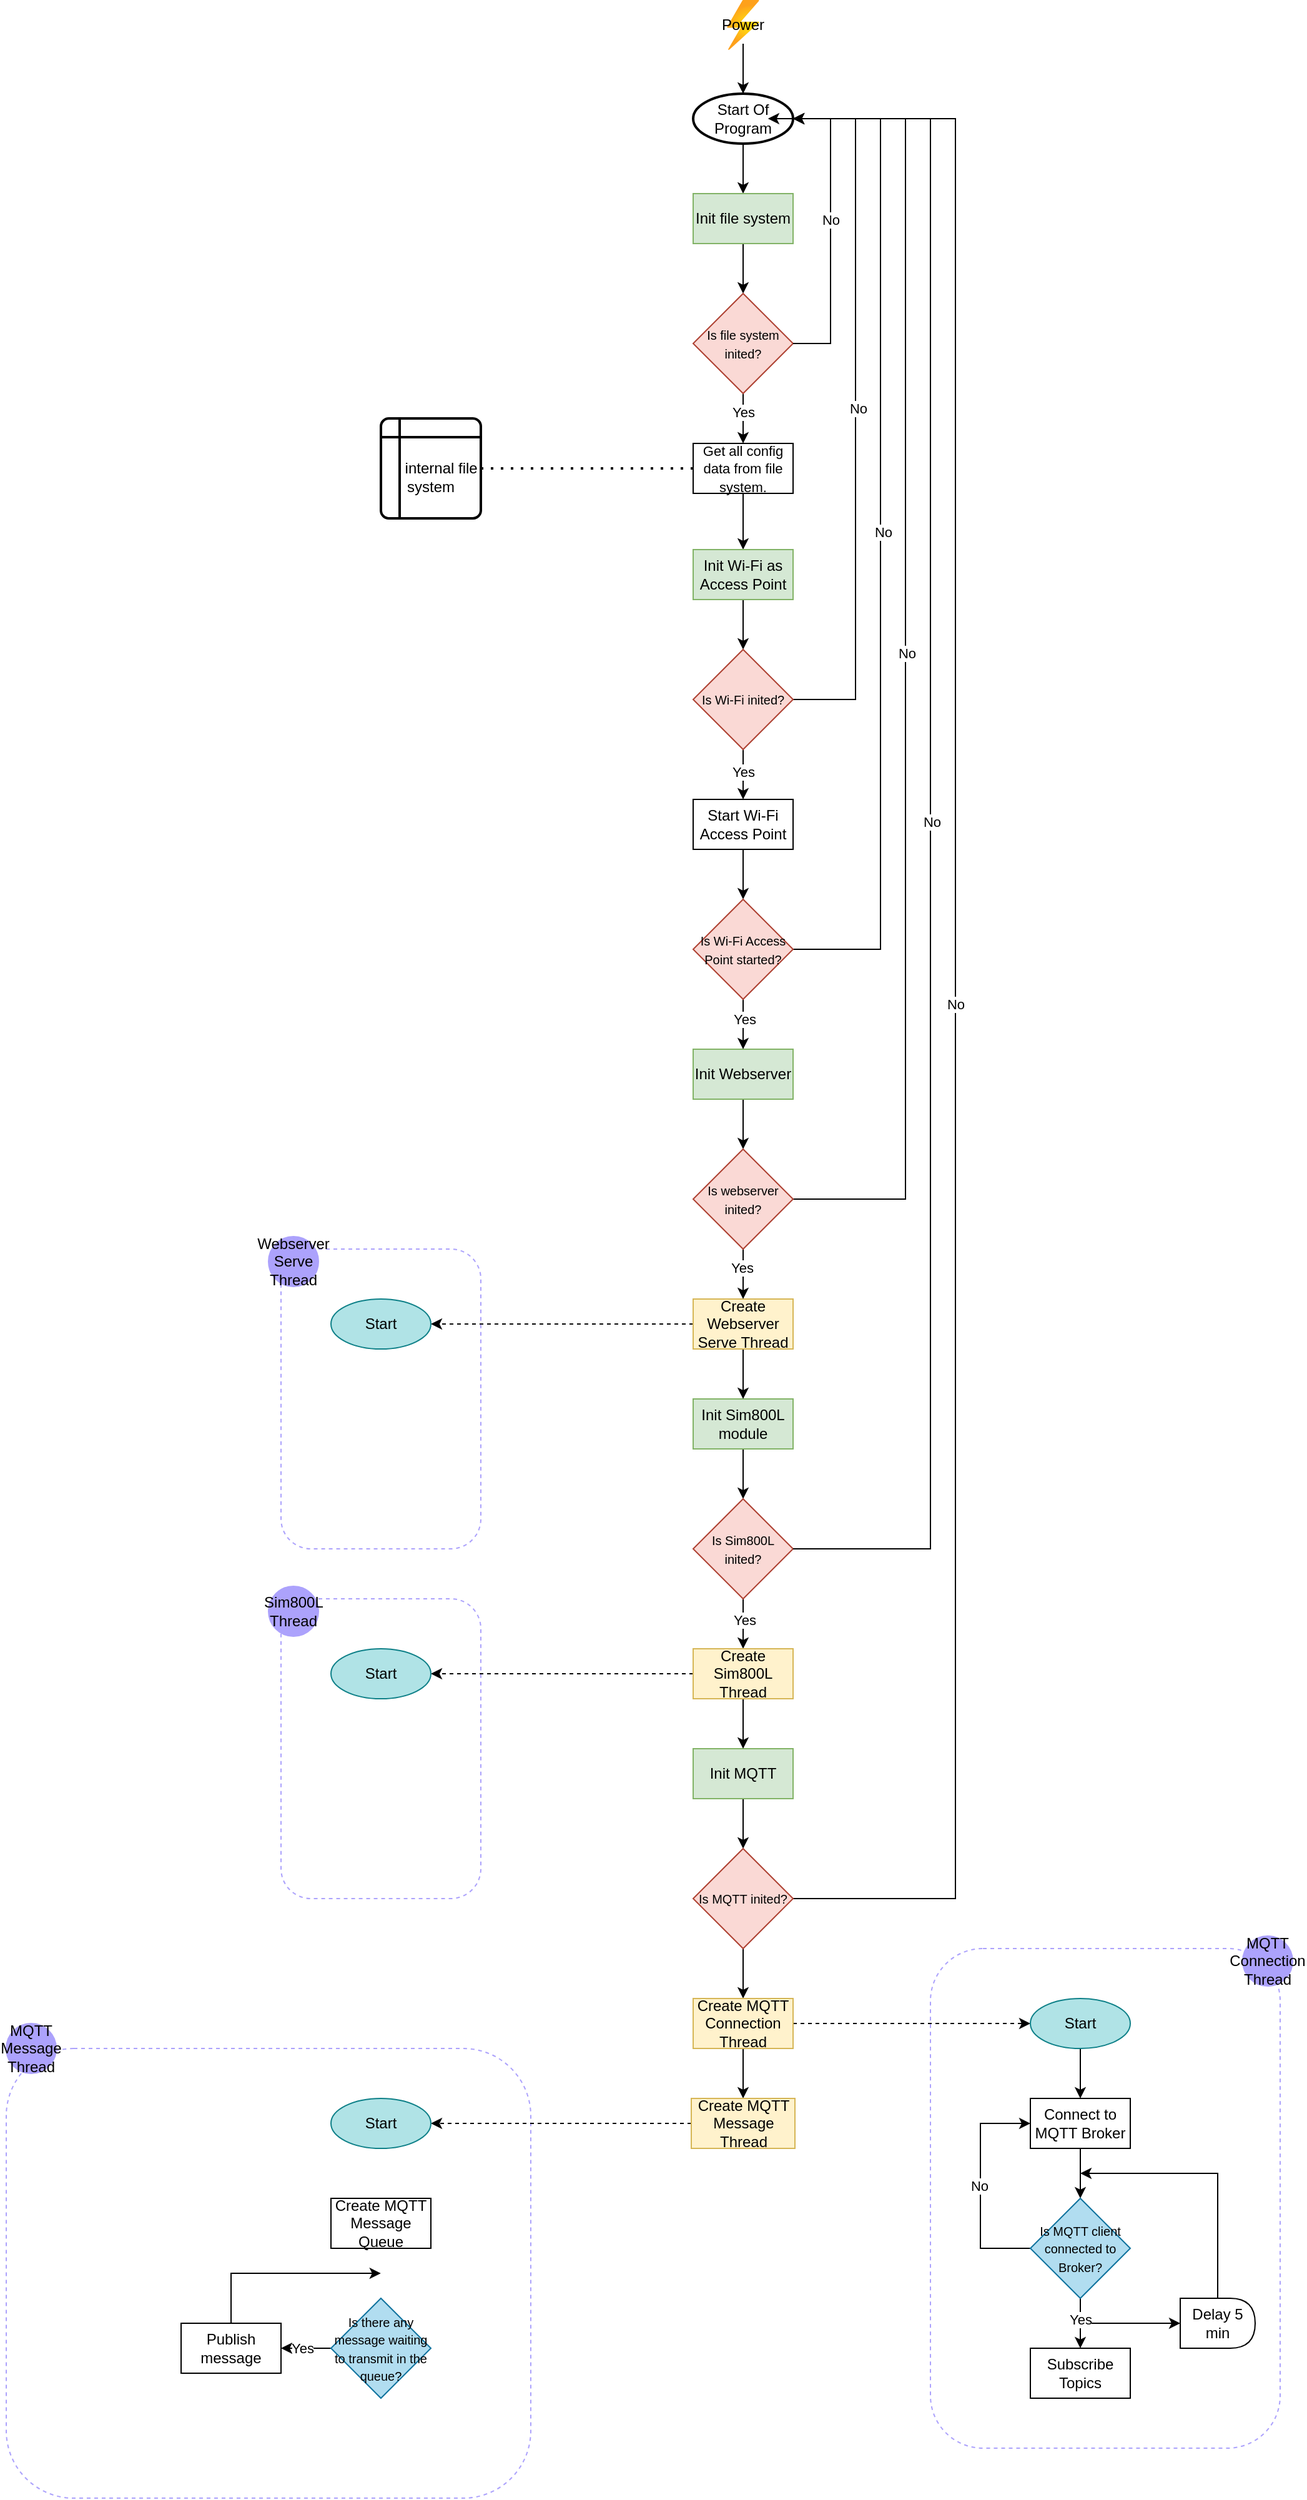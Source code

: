 <mxfile version="22.1.16" type="github">
  <diagram name="Page-1" id="i7anXDzvivj3QK4yiTyE">
    <mxGraphModel dx="703" dy="447" grid="1" gridSize="10" guides="1" tooltips="1" connect="1" arrows="1" fold="1" page="1" pageScale="1" pageWidth="850" pageHeight="1100" math="0" shadow="0">
      <root>
        <mxCell id="0" />
        <mxCell id="1" parent="0" />
        <mxCell id="xi-QjfqhYSJSX6jupqze-135" value="" style="rounded=1;whiteSpace=wrap;html=1;fillColor=none;dashed=1;strokeColor=#ACA2FC;" vertex="1" parent="1">
          <mxGeometry x="1000" y="1600" width="280" height="400" as="geometry" />
        </mxCell>
        <mxCell id="xi-QjfqhYSJSX6jupqze-132" value="" style="edgeStyle=orthogonalEdgeStyle;rounded=0;orthogonalLoop=1;jettySize=auto;html=1;" edge="1" parent="1" target="xi-QjfqhYSJSX6jupqze-131">
          <mxGeometry relative="1" as="geometry">
            <mxPoint x="1120" y="1900" as="sourcePoint" />
            <Array as="points">
              <mxPoint x="1160" y="1900" />
              <mxPoint x="1160" y="1900" />
            </Array>
          </mxGeometry>
        </mxCell>
        <mxCell id="xi-QjfqhYSJSX6jupqze-130" value="" style="rounded=1;whiteSpace=wrap;html=1;fillColor=none;dashed=1;strokeColor=#ACA2FC;" vertex="1" parent="1">
          <mxGeometry x="260" y="1680" width="420" height="360" as="geometry" />
        </mxCell>
        <mxCell id="xi-QjfqhYSJSX6jupqze-16" value="" style="image;aspect=fixed;html=1;points=[];align=center;fontSize=12;image=img/lib/azure2/general/Power.svg;" vertex="1" parent="1">
          <mxGeometry x="837.06" y="40" width="25.88" height="40" as="geometry" />
        </mxCell>
        <mxCell id="xi-QjfqhYSJSX6jupqze-15" value="" style="edgeStyle=orthogonalEdgeStyle;rounded=0;orthogonalLoop=1;jettySize=auto;html=1;" edge="1" parent="1" source="xi-QjfqhYSJSX6jupqze-1" target="xi-QjfqhYSJSX6jupqze-11">
          <mxGeometry relative="1" as="geometry" />
        </mxCell>
        <mxCell id="xi-QjfqhYSJSX6jupqze-1" value="Start Of Program" style="strokeWidth=2;html=1;shape=mxgraph.flowchart.start_1;whiteSpace=wrap;" vertex="1" parent="1">
          <mxGeometry x="810" y="115" width="80" height="40" as="geometry" />
        </mxCell>
        <mxCell id="xi-QjfqhYSJSX6jupqze-9" value="&amp;nbsp; &amp;nbsp; &lt;br&gt;&amp;nbsp; &amp;nbsp; &amp;nbsp;internal file system" style="shape=internalStorage;whiteSpace=wrap;html=1;dx=15;dy=15;rounded=1;arcSize=8;strokeWidth=2;" vertex="1" parent="1">
          <mxGeometry x="560" y="375" width="80" height="80" as="geometry" />
        </mxCell>
        <mxCell id="xi-QjfqhYSJSX6jupqze-18" value="" style="edgeStyle=orthogonalEdgeStyle;rounded=0;orthogonalLoop=1;jettySize=auto;html=1;" edge="1" parent="1" source="xi-QjfqhYSJSX6jupqze-11" target="xi-QjfqhYSJSX6jupqze-17">
          <mxGeometry relative="1" as="geometry" />
        </mxCell>
        <mxCell id="xi-QjfqhYSJSX6jupqze-11" value="Init file system" style="rounded=0;whiteSpace=wrap;html=1;fillColor=#d5e8d4;strokeColor=#82b366;" vertex="1" parent="1">
          <mxGeometry x="810" y="195" width="80" height="40" as="geometry" />
        </mxCell>
        <mxCell id="xi-QjfqhYSJSX6jupqze-14" value="" style="edgeStyle=orthogonalEdgeStyle;rounded=0;orthogonalLoop=1;jettySize=auto;html=1;" edge="1" parent="1" source="xi-QjfqhYSJSX6jupqze-13" target="xi-QjfqhYSJSX6jupqze-1">
          <mxGeometry relative="1" as="geometry" />
        </mxCell>
        <mxCell id="xi-QjfqhYSJSX6jupqze-13" value="Power" style="text;html=1;strokeColor=none;fillColor=none;align=center;verticalAlign=middle;whiteSpace=wrap;rounded=0;" vertex="1" parent="1">
          <mxGeometry x="820" y="45" width="60" height="30" as="geometry" />
        </mxCell>
        <mxCell id="xi-QjfqhYSJSX6jupqze-22" value="" style="edgeStyle=orthogonalEdgeStyle;rounded=0;orthogonalLoop=1;jettySize=auto;html=1;" edge="1" parent="1" source="xi-QjfqhYSJSX6jupqze-17" target="xi-QjfqhYSJSX6jupqze-21">
          <mxGeometry relative="1" as="geometry" />
        </mxCell>
        <mxCell id="xi-QjfqhYSJSX6jupqze-23" value="Yes" style="edgeLabel;html=1;align=center;verticalAlign=middle;resizable=0;points=[];" vertex="1" connectable="0" parent="xi-QjfqhYSJSX6jupqze-22">
          <mxGeometry x="-0.256" relative="1" as="geometry">
            <mxPoint as="offset" />
          </mxGeometry>
        </mxCell>
        <mxCell id="xi-QjfqhYSJSX6jupqze-17" value="&lt;font style=&quot;font-size: 10px;&quot;&gt;Is file system inited?&lt;/font&gt;" style="rhombus;whiteSpace=wrap;html=1;fillColor=#fad9d5;strokeColor=#ae4132;" vertex="1" parent="1">
          <mxGeometry x="810" y="275" width="80" height="80" as="geometry" />
        </mxCell>
        <mxCell id="xi-QjfqhYSJSX6jupqze-19" style="edgeStyle=orthogonalEdgeStyle;rounded=0;orthogonalLoop=1;jettySize=auto;html=1;" edge="1" parent="1">
          <mxGeometry relative="1" as="geometry">
            <mxPoint x="890" y="315" as="sourcePoint" />
            <mxPoint x="890" y="135" as="targetPoint" />
            <Array as="points">
              <mxPoint x="920" y="315" />
              <mxPoint x="920" y="135" />
            </Array>
          </mxGeometry>
        </mxCell>
        <mxCell id="xi-QjfqhYSJSX6jupqze-20" value="No" style="edgeLabel;html=1;align=center;verticalAlign=middle;resizable=0;points=[];" vertex="1" connectable="0" parent="xi-QjfqhYSJSX6jupqze-19">
          <mxGeometry x="0.003" y="-4" relative="1" as="geometry">
            <mxPoint x="-4" y="-9" as="offset" />
          </mxGeometry>
        </mxCell>
        <mxCell id="xi-QjfqhYSJSX6jupqze-27" value="" style="edgeStyle=orthogonalEdgeStyle;rounded=0;orthogonalLoop=1;jettySize=auto;html=1;" edge="1" parent="1" source="xi-QjfqhYSJSX6jupqze-21" target="xi-QjfqhYSJSX6jupqze-26">
          <mxGeometry relative="1" as="geometry" />
        </mxCell>
        <mxCell id="xi-QjfqhYSJSX6jupqze-21" value="&lt;font style=&quot;font-size: 11px;&quot;&gt;Get all config data from file system.&lt;/font&gt;" style="rounded=0;whiteSpace=wrap;html=1;" vertex="1" parent="1">
          <mxGeometry x="810" y="395" width="80" height="40" as="geometry" />
        </mxCell>
        <mxCell id="xi-QjfqhYSJSX6jupqze-55" value="" style="edgeStyle=orthogonalEdgeStyle;rounded=0;orthogonalLoop=1;jettySize=auto;html=1;" edge="1" parent="1" source="xi-QjfqhYSJSX6jupqze-26" target="xi-QjfqhYSJSX6jupqze-53">
          <mxGeometry relative="1" as="geometry" />
        </mxCell>
        <mxCell id="xi-QjfqhYSJSX6jupqze-26" value="Init Wi-Fi as Access Point" style="rounded=0;whiteSpace=wrap;html=1;fillColor=#d5e8d4;strokeColor=#82b366;" vertex="1" parent="1">
          <mxGeometry x="810" y="480" width="80" height="40" as="geometry" />
        </mxCell>
        <mxCell id="xi-QjfqhYSJSX6jupqze-85" value="" style="edgeStyle=orthogonalEdgeStyle;rounded=0;orthogonalLoop=1;jettySize=auto;html=1;" edge="1" parent="1" source="xi-QjfqhYSJSX6jupqze-28" target="xi-QjfqhYSJSX6jupqze-84">
          <mxGeometry relative="1" as="geometry" />
        </mxCell>
        <mxCell id="xi-QjfqhYSJSX6jupqze-28" value="Init Sim800L module" style="rounded=0;whiteSpace=wrap;html=1;fillColor=#d5e8d4;strokeColor=#82b366;" vertex="1" parent="1">
          <mxGeometry x="810" y="1160" width="80" height="40" as="geometry" />
        </mxCell>
        <mxCell id="xi-QjfqhYSJSX6jupqze-95" value="" style="edgeStyle=orthogonalEdgeStyle;rounded=0;orthogonalLoop=1;jettySize=auto;html=1;" edge="1" parent="1" source="xi-QjfqhYSJSX6jupqze-30" target="xi-QjfqhYSJSX6jupqze-94">
          <mxGeometry relative="1" as="geometry" />
        </mxCell>
        <mxCell id="xi-QjfqhYSJSX6jupqze-30" value="Init MQTT" style="rounded=0;whiteSpace=wrap;html=1;fillColor=#d5e8d4;strokeColor=#82b366;" vertex="1" parent="1">
          <mxGeometry x="810" y="1440" width="80" height="40" as="geometry" />
        </mxCell>
        <mxCell id="xi-QjfqhYSJSX6jupqze-61" value="" style="edgeStyle=orthogonalEdgeStyle;rounded=0;orthogonalLoop=1;jettySize=auto;html=1;" edge="1" parent="1" source="xi-QjfqhYSJSX6jupqze-34" target="xi-QjfqhYSJSX6jupqze-60">
          <mxGeometry relative="1" as="geometry" />
        </mxCell>
        <mxCell id="xi-QjfqhYSJSX6jupqze-34" value="Start Wi-Fi Access Point" style="rounded=0;whiteSpace=wrap;html=1;" vertex="1" parent="1">
          <mxGeometry x="810" y="680" width="80" height="40" as="geometry" />
        </mxCell>
        <mxCell id="xi-QjfqhYSJSX6jupqze-67" value="" style="edgeStyle=orthogonalEdgeStyle;rounded=0;orthogonalLoop=1;jettySize=auto;html=1;" edge="1" parent="1" source="xi-QjfqhYSJSX6jupqze-35" target="xi-QjfqhYSJSX6jupqze-66">
          <mxGeometry relative="1" as="geometry" />
        </mxCell>
        <mxCell id="xi-QjfqhYSJSX6jupqze-35" value="Init Webserver" style="rounded=0;whiteSpace=wrap;html=1;fillColor=#d5e8d4;strokeColor=#82b366;" vertex="1" parent="1">
          <mxGeometry x="810" y="880" width="80" height="40" as="geometry" />
        </mxCell>
        <mxCell id="xi-QjfqhYSJSX6jupqze-74" value="" style="edgeStyle=orthogonalEdgeStyle;rounded=0;orthogonalLoop=1;jettySize=auto;html=1;entryX=0.5;entryY=0;entryDx=0;entryDy=0;" edge="1" parent="1" source="xi-QjfqhYSJSX6jupqze-36" target="xi-QjfqhYSJSX6jupqze-28">
          <mxGeometry relative="1" as="geometry">
            <mxPoint x="850" y="1160" as="targetPoint" />
          </mxGeometry>
        </mxCell>
        <mxCell id="xi-QjfqhYSJSX6jupqze-169" style="edgeStyle=orthogonalEdgeStyle;rounded=0;orthogonalLoop=1;jettySize=auto;html=1;entryX=1;entryY=0.5;entryDx=0;entryDy=0;dashed=1;" edge="1" parent="1" source="xi-QjfqhYSJSX6jupqze-36" target="xi-QjfqhYSJSX6jupqze-168">
          <mxGeometry relative="1" as="geometry" />
        </mxCell>
        <mxCell id="xi-QjfqhYSJSX6jupqze-36" value="Create Webserver Serve Thread" style="rounded=0;whiteSpace=wrap;html=1;fillColor=#fff2cc;strokeColor=#d6b656;" vertex="1" parent="1">
          <mxGeometry x="810" y="1080" width="80" height="40" as="geometry" />
        </mxCell>
        <mxCell id="xi-QjfqhYSJSX6jupqze-47" value="" style="rounded=1;whiteSpace=wrap;html=1;dashed=1;fillColor=none;strokeColor=#ACA2FC;" vertex="1" parent="1">
          <mxGeometry x="480" y="1320" width="160" height="240" as="geometry" />
        </mxCell>
        <mxCell id="xi-QjfqhYSJSX6jupqze-56" style="edgeStyle=orthogonalEdgeStyle;rounded=0;orthogonalLoop=1;jettySize=auto;html=1;exitX=1;exitY=0.5;exitDx=0;exitDy=0;entryX=1;entryY=0.5;entryDx=0;entryDy=0;entryPerimeter=0;" edge="1" parent="1" source="xi-QjfqhYSJSX6jupqze-53" target="xi-QjfqhYSJSX6jupqze-1">
          <mxGeometry relative="1" as="geometry">
            <mxPoint x="890" y="130" as="targetPoint" />
            <Array as="points">
              <mxPoint x="940" y="600" />
              <mxPoint x="940" y="135" />
            </Array>
          </mxGeometry>
        </mxCell>
        <mxCell id="xi-QjfqhYSJSX6jupqze-57" value="No" style="edgeLabel;html=1;align=center;verticalAlign=middle;resizable=0;points=[];" vertex="1" connectable="0" parent="xi-QjfqhYSJSX6jupqze-56">
          <mxGeometry x="0.004" y="-2" relative="1" as="geometry">
            <mxPoint as="offset" />
          </mxGeometry>
        </mxCell>
        <mxCell id="xi-QjfqhYSJSX6jupqze-58" value="" style="edgeStyle=orthogonalEdgeStyle;rounded=0;orthogonalLoop=1;jettySize=auto;html=1;" edge="1" parent="1" source="xi-QjfqhYSJSX6jupqze-53" target="xi-QjfqhYSJSX6jupqze-34">
          <mxGeometry relative="1" as="geometry" />
        </mxCell>
        <mxCell id="xi-QjfqhYSJSX6jupqze-59" value="Yes" style="edgeLabel;html=1;align=center;verticalAlign=middle;resizable=0;points=[];" vertex="1" connectable="0" parent="xi-QjfqhYSJSX6jupqze-58">
          <mxGeometry x="-0.106" relative="1" as="geometry">
            <mxPoint as="offset" />
          </mxGeometry>
        </mxCell>
        <mxCell id="xi-QjfqhYSJSX6jupqze-53" value="&lt;font style=&quot;font-size: 10px;&quot;&gt;Is Wi-Fi inited?&lt;/font&gt;" style="rhombus;whiteSpace=wrap;html=1;fillColor=#fad9d5;strokeColor=#ae4132;" vertex="1" parent="1">
          <mxGeometry x="810" y="560" width="80" height="80" as="geometry" />
        </mxCell>
        <mxCell id="xi-QjfqhYSJSX6jupqze-54" value="" style="endArrow=none;dashed=1;html=1;dashPattern=1 3;strokeWidth=2;rounded=0;entryX=0;entryY=0.5;entryDx=0;entryDy=0;exitX=1;exitY=0.5;exitDx=0;exitDy=0;" edge="1" parent="1" source="xi-QjfqhYSJSX6jupqze-9" target="xi-QjfqhYSJSX6jupqze-21">
          <mxGeometry width="50" height="50" relative="1" as="geometry">
            <mxPoint x="640" y="580" as="sourcePoint" />
            <mxPoint x="690" y="530" as="targetPoint" />
          </mxGeometry>
        </mxCell>
        <mxCell id="xi-QjfqhYSJSX6jupqze-62" style="edgeStyle=orthogonalEdgeStyle;rounded=0;orthogonalLoop=1;jettySize=auto;html=1;entryX=1;entryY=0.5;entryDx=0;entryDy=0;entryPerimeter=0;" edge="1" parent="1" source="xi-QjfqhYSJSX6jupqze-60" target="xi-QjfqhYSJSX6jupqze-1">
          <mxGeometry relative="1" as="geometry">
            <mxPoint x="900" y="130.0" as="targetPoint" />
            <Array as="points">
              <mxPoint x="960" y="800" />
              <mxPoint x="960" y="135" />
            </Array>
          </mxGeometry>
        </mxCell>
        <mxCell id="xi-QjfqhYSJSX6jupqze-63" value="No" style="edgeLabel;html=1;align=center;verticalAlign=middle;resizable=0;points=[];" vertex="1" connectable="0" parent="xi-QjfqhYSJSX6jupqze-62">
          <mxGeometry x="0.005" y="-2" relative="1" as="geometry">
            <mxPoint as="offset" />
          </mxGeometry>
        </mxCell>
        <mxCell id="xi-QjfqhYSJSX6jupqze-64" value="" style="edgeStyle=orthogonalEdgeStyle;rounded=0;orthogonalLoop=1;jettySize=auto;html=1;" edge="1" parent="1" source="xi-QjfqhYSJSX6jupqze-60" target="xi-QjfqhYSJSX6jupqze-35">
          <mxGeometry relative="1" as="geometry" />
        </mxCell>
        <mxCell id="xi-QjfqhYSJSX6jupqze-65" value="Yes" style="edgeLabel;html=1;align=center;verticalAlign=middle;resizable=0;points=[];" vertex="1" connectable="0" parent="xi-QjfqhYSJSX6jupqze-64">
          <mxGeometry x="-0.213" y="1" relative="1" as="geometry">
            <mxPoint as="offset" />
          </mxGeometry>
        </mxCell>
        <mxCell id="xi-QjfqhYSJSX6jupqze-60" value="&lt;font style=&quot;font-size: 10px;&quot;&gt;Is Wi-Fi Access Point started?&lt;/font&gt;" style="rhombus;whiteSpace=wrap;html=1;fillColor=#fad9d5;strokeColor=#ae4132;" vertex="1" parent="1">
          <mxGeometry x="810" y="760" width="80" height="80" as="geometry" />
        </mxCell>
        <mxCell id="xi-QjfqhYSJSX6jupqze-68" style="edgeStyle=orthogonalEdgeStyle;rounded=0;orthogonalLoop=1;jettySize=auto;html=1;entryX=1;entryY=0.5;entryDx=0;entryDy=0;entryPerimeter=0;" edge="1" parent="1" source="xi-QjfqhYSJSX6jupqze-66" target="xi-QjfqhYSJSX6jupqze-1">
          <mxGeometry relative="1" as="geometry">
            <mxPoint x="900" y="130" as="targetPoint" />
            <Array as="points">
              <mxPoint x="980" y="1000" />
              <mxPoint x="980" y="135" />
            </Array>
          </mxGeometry>
        </mxCell>
        <mxCell id="xi-QjfqhYSJSX6jupqze-69" value="No" style="edgeLabel;html=1;align=center;verticalAlign=middle;resizable=0;points=[];" vertex="1" connectable="0" parent="xi-QjfqhYSJSX6jupqze-68">
          <mxGeometry x="0.009" y="-1" relative="1" as="geometry">
            <mxPoint as="offset" />
          </mxGeometry>
        </mxCell>
        <mxCell id="xi-QjfqhYSJSX6jupqze-70" value="" style="edgeStyle=orthogonalEdgeStyle;rounded=0;orthogonalLoop=1;jettySize=auto;html=1;" edge="1" parent="1" source="xi-QjfqhYSJSX6jupqze-66" target="xi-QjfqhYSJSX6jupqze-36">
          <mxGeometry relative="1" as="geometry" />
        </mxCell>
        <mxCell id="xi-QjfqhYSJSX6jupqze-71" value="Yes" style="edgeLabel;html=1;align=center;verticalAlign=middle;resizable=0;points=[];" vertex="1" connectable="0" parent="xi-QjfqhYSJSX6jupqze-70">
          <mxGeometry x="-0.254" y="-1" relative="1" as="geometry">
            <mxPoint as="offset" />
          </mxGeometry>
        </mxCell>
        <mxCell id="xi-QjfqhYSJSX6jupqze-66" value="&lt;font style=&quot;font-size: 10px;&quot;&gt;Is webserver inited?&lt;/font&gt;" style="rhombus;whiteSpace=wrap;html=1;fillColor=#fad9d5;strokeColor=#ae4132;" vertex="1" parent="1">
          <mxGeometry x="810" y="960" width="80" height="80" as="geometry" />
        </mxCell>
        <mxCell id="xi-QjfqhYSJSX6jupqze-161" value="" style="edgeStyle=orthogonalEdgeStyle;rounded=0;orthogonalLoop=1;jettySize=auto;html=1;" edge="1" parent="1" source="xi-QjfqhYSJSX6jupqze-84" target="xi-QjfqhYSJSX6jupqze-160">
          <mxGeometry relative="1" as="geometry" />
        </mxCell>
        <mxCell id="xi-QjfqhYSJSX6jupqze-163" value="Yes" style="edgeLabel;html=1;align=center;verticalAlign=middle;resizable=0;points=[];" vertex="1" connectable="0" parent="xi-QjfqhYSJSX6jupqze-161">
          <mxGeometry x="-0.182" y="1" relative="1" as="geometry">
            <mxPoint as="offset" />
          </mxGeometry>
        </mxCell>
        <mxCell id="xi-QjfqhYSJSX6jupqze-84" value="&lt;font style=&quot;font-size: 10px;&quot;&gt;Is Sim800L inited?&lt;/font&gt;" style="rhombus;whiteSpace=wrap;html=1;fillColor=#fad9d5;strokeColor=#ae4132;" vertex="1" parent="1">
          <mxGeometry x="810" y="1240" width="80" height="80" as="geometry" />
        </mxCell>
        <mxCell id="xi-QjfqhYSJSX6jupqze-86" style="edgeStyle=orthogonalEdgeStyle;rounded=0;orthogonalLoop=1;jettySize=auto;html=1;entryX=1;entryY=0.5;entryDx=0;entryDy=0;entryPerimeter=0;exitX=1;exitY=0.5;exitDx=0;exitDy=0;" edge="1" parent="1" source="xi-QjfqhYSJSX6jupqze-84">
          <mxGeometry relative="1" as="geometry">
            <mxPoint x="869.91" y="1400" as="sourcePoint" />
            <mxPoint x="869.91" y="135" as="targetPoint" />
            <Array as="points">
              <mxPoint x="1000" y="1280" />
              <mxPoint x="1000" y="135" />
            </Array>
          </mxGeometry>
        </mxCell>
        <mxCell id="xi-QjfqhYSJSX6jupqze-87" value="No" style="edgeLabel;html=1;align=center;verticalAlign=middle;resizable=0;points=[];" vertex="1" connectable="0" parent="xi-QjfqhYSJSX6jupqze-86">
          <mxGeometry x="0.001" y="-1" relative="1" as="geometry">
            <mxPoint y="1" as="offset" />
          </mxGeometry>
        </mxCell>
        <mxCell id="xi-QjfqhYSJSX6jupqze-96" style="edgeStyle=orthogonalEdgeStyle;rounded=0;orthogonalLoop=1;jettySize=auto;html=1;entryX=1;entryY=0.5;entryDx=0;entryDy=0;entryPerimeter=0;" edge="1" parent="1" source="xi-QjfqhYSJSX6jupqze-94" target="xi-QjfqhYSJSX6jupqze-1">
          <mxGeometry relative="1" as="geometry">
            <mxPoint x="900" y="140" as="targetPoint" />
            <Array as="points">
              <mxPoint x="1020" y="1560" />
              <mxPoint x="1020" y="135" />
            </Array>
          </mxGeometry>
        </mxCell>
        <mxCell id="xi-QjfqhYSJSX6jupqze-97" value="No" style="edgeLabel;html=1;align=center;verticalAlign=middle;resizable=0;points=[];" vertex="1" connectable="0" parent="xi-QjfqhYSJSX6jupqze-96">
          <mxGeometry x="0.005" y="-3" relative="1" as="geometry">
            <mxPoint x="-3" as="offset" />
          </mxGeometry>
        </mxCell>
        <mxCell id="xi-QjfqhYSJSX6jupqze-144" value="" style="edgeStyle=orthogonalEdgeStyle;rounded=0;orthogonalLoop=1;jettySize=auto;html=1;" edge="1" parent="1" source="xi-QjfqhYSJSX6jupqze-94" target="xi-QjfqhYSJSX6jupqze-142">
          <mxGeometry relative="1" as="geometry" />
        </mxCell>
        <mxCell id="xi-QjfqhYSJSX6jupqze-94" value="&lt;font style=&quot;font-size: 10px;&quot;&gt;Is MQTT inited?&lt;/font&gt;" style="rhombus;whiteSpace=wrap;html=1;fillColor=#fad9d5;strokeColor=#ae4132;" vertex="1" parent="1">
          <mxGeometry x="810" y="1520" width="80" height="80" as="geometry" />
        </mxCell>
        <mxCell id="xi-QjfqhYSJSX6jupqze-111" value="" style="edgeStyle=orthogonalEdgeStyle;rounded=0;orthogonalLoop=1;jettySize=auto;html=1;" edge="1" parent="1" source="xi-QjfqhYSJSX6jupqze-108" target="xi-QjfqhYSJSX6jupqze-110">
          <mxGeometry relative="1" as="geometry" />
        </mxCell>
        <mxCell id="xi-QjfqhYSJSX6jupqze-108" value="Connect to MQTT Broker" style="rounded=0;whiteSpace=wrap;html=1;" vertex="1" parent="1">
          <mxGeometry x="1080" y="1720" width="80" height="40" as="geometry" />
        </mxCell>
        <mxCell id="xi-QjfqhYSJSX6jupqze-112" style="edgeStyle=orthogonalEdgeStyle;rounded=0;orthogonalLoop=1;jettySize=auto;html=1;entryX=0;entryY=0.5;entryDx=0;entryDy=0;exitX=0;exitY=0.5;exitDx=0;exitDy=0;" edge="1" parent="1" source="xi-QjfqhYSJSX6jupqze-110" target="xi-QjfqhYSJSX6jupqze-108">
          <mxGeometry relative="1" as="geometry">
            <Array as="points">
              <mxPoint x="1040" y="1840" />
              <mxPoint x="1040" y="1740" />
            </Array>
          </mxGeometry>
        </mxCell>
        <mxCell id="xi-QjfqhYSJSX6jupqze-113" value="No" style="edgeLabel;html=1;align=center;verticalAlign=middle;resizable=0;points=[];" vertex="1" connectable="0" parent="xi-QjfqhYSJSX6jupqze-112">
          <mxGeometry x="0.006" y="1" relative="1" as="geometry">
            <mxPoint as="offset" />
          </mxGeometry>
        </mxCell>
        <mxCell id="xi-QjfqhYSJSX6jupqze-115" value="" style="edgeStyle=orthogonalEdgeStyle;rounded=0;orthogonalLoop=1;jettySize=auto;html=1;" edge="1" parent="1" source="xi-QjfqhYSJSX6jupqze-110" target="xi-QjfqhYSJSX6jupqze-114">
          <mxGeometry relative="1" as="geometry" />
        </mxCell>
        <mxCell id="xi-QjfqhYSJSX6jupqze-116" value="Yes" style="edgeLabel;html=1;align=center;verticalAlign=middle;resizable=0;points=[];" vertex="1" connectable="0" parent="xi-QjfqhYSJSX6jupqze-115">
          <mxGeometry x="-0.142" relative="1" as="geometry">
            <mxPoint as="offset" />
          </mxGeometry>
        </mxCell>
        <mxCell id="xi-QjfqhYSJSX6jupqze-110" value="&lt;font style=&quot;font-size: 10px;&quot;&gt;Is MQTT client connected to Broker?&lt;/font&gt;" style="rhombus;whiteSpace=wrap;html=1;fillColor=#b1ddf0;strokeColor=#10739e;" vertex="1" parent="1">
          <mxGeometry x="1080" y="1800" width="80" height="80" as="geometry" />
        </mxCell>
        <mxCell id="xi-QjfqhYSJSX6jupqze-114" value="Subscribe Topics" style="rounded=0;whiteSpace=wrap;html=1;" vertex="1" parent="1">
          <mxGeometry x="1080" y="1920" width="80" height="40" as="geometry" />
        </mxCell>
        <mxCell id="xi-QjfqhYSJSX6jupqze-120" value="" style="edgeStyle=orthogonalEdgeStyle;rounded=0;orthogonalLoop=1;jettySize=auto;html=1;" edge="1" parent="1" source="xi-QjfqhYSJSX6jupqze-117" target="xi-QjfqhYSJSX6jupqze-119">
          <mxGeometry relative="1" as="geometry" />
        </mxCell>
        <mxCell id="xi-QjfqhYSJSX6jupqze-122" value="Yes" style="edgeLabel;html=1;align=center;verticalAlign=middle;resizable=0;points=[];" vertex="1" connectable="0" parent="xi-QjfqhYSJSX6jupqze-120">
          <mxGeometry x="0.23" relative="1" as="geometry">
            <mxPoint x="1" as="offset" />
          </mxGeometry>
        </mxCell>
        <mxCell id="xi-QjfqhYSJSX6jupqze-117" value="&lt;font style=&quot;font-size: 10px;&quot;&gt;Is there any message waiting to transmit in the queue?&lt;/font&gt;" style="rhombus;whiteSpace=wrap;html=1;fillColor=#b1ddf0;strokeColor=#10739e;" vertex="1" parent="1">
          <mxGeometry x="520" y="1880" width="80" height="80" as="geometry" />
        </mxCell>
        <mxCell id="xi-QjfqhYSJSX6jupqze-119" value="Publish message" style="rounded=0;whiteSpace=wrap;html=1;" vertex="1" parent="1">
          <mxGeometry x="400" y="1900" width="80" height="40" as="geometry" />
        </mxCell>
        <mxCell id="xi-QjfqhYSJSX6jupqze-131" value="Delay 5 min" style="shape=delay;whiteSpace=wrap;html=1;" vertex="1" parent="1">
          <mxGeometry x="1200" y="1880" width="60" height="40" as="geometry" />
        </mxCell>
        <mxCell id="xi-QjfqhYSJSX6jupqze-134" value="" style="endArrow=classic;html=1;rounded=0;exitX=0.5;exitY=0;exitDx=0;exitDy=0;" edge="1" parent="1" source="xi-QjfqhYSJSX6jupqze-131">
          <mxGeometry width="50" height="50" relative="1" as="geometry">
            <mxPoint x="1220" y="1810" as="sourcePoint" />
            <mxPoint x="1120" y="1780" as="targetPoint" />
            <Array as="points">
              <mxPoint x="1230" y="1800" />
              <mxPoint x="1230" y="1780" />
            </Array>
          </mxGeometry>
        </mxCell>
        <mxCell id="xi-QjfqhYSJSX6jupqze-140" value="MQTT Connection Thread" style="ellipse;whiteSpace=wrap;html=1;aspect=fixed;fillColor=#ACA2FC;strokeColor=#ACA2FC;" vertex="1" parent="1">
          <mxGeometry x="1250" y="1590" width="40" height="40" as="geometry" />
        </mxCell>
        <mxCell id="xi-QjfqhYSJSX6jupqze-141" value="MQTT Message Thread" style="ellipse;whiteSpace=wrap;html=1;aspect=fixed;fillColor=#ACA2FC;strokeColor=#ACA2FC;" vertex="1" parent="1">
          <mxGeometry x="260" y="1660" width="40" height="40" as="geometry" />
        </mxCell>
        <mxCell id="xi-QjfqhYSJSX6jupqze-146" value="" style="edgeStyle=orthogonalEdgeStyle;rounded=0;orthogonalLoop=1;jettySize=auto;html=1;" edge="1" parent="1" source="xi-QjfqhYSJSX6jupqze-142" target="xi-QjfqhYSJSX6jupqze-143">
          <mxGeometry relative="1" as="geometry" />
        </mxCell>
        <mxCell id="xi-QjfqhYSJSX6jupqze-153" style="edgeStyle=orthogonalEdgeStyle;rounded=0;orthogonalLoop=1;jettySize=auto;html=1;entryX=0;entryY=0.5;entryDx=0;entryDy=0;dashed=1;" edge="1" parent="1" source="xi-QjfqhYSJSX6jupqze-142" target="xi-QjfqhYSJSX6jupqze-147">
          <mxGeometry relative="1" as="geometry" />
        </mxCell>
        <mxCell id="xi-QjfqhYSJSX6jupqze-142" value="Create MQTT Connection Thread" style="rounded=0;whiteSpace=wrap;html=1;fillColor=#fff2cc;strokeColor=#d6b656;" vertex="1" parent="1">
          <mxGeometry x="810" y="1640" width="80" height="40" as="geometry" />
        </mxCell>
        <mxCell id="xi-QjfqhYSJSX6jupqze-158" style="edgeStyle=orthogonalEdgeStyle;rounded=0;orthogonalLoop=1;jettySize=auto;html=1;entryX=1;entryY=0.5;entryDx=0;entryDy=0;dashed=1;" edge="1" parent="1" source="xi-QjfqhYSJSX6jupqze-143" target="xi-QjfqhYSJSX6jupqze-154">
          <mxGeometry relative="1" as="geometry" />
        </mxCell>
        <mxCell id="xi-QjfqhYSJSX6jupqze-143" value="Create MQTT Message Thread" style="rounded=0;whiteSpace=wrap;html=1;fillColor=#fff2cc;strokeColor=#d6b656;" vertex="1" parent="1">
          <mxGeometry x="808.5" y="1720" width="83" height="40" as="geometry" />
        </mxCell>
        <mxCell id="xi-QjfqhYSJSX6jupqze-151" style="edgeStyle=orthogonalEdgeStyle;rounded=0;orthogonalLoop=1;jettySize=auto;html=1;entryX=0.5;entryY=0;entryDx=0;entryDy=0;" edge="1" parent="1" source="xi-QjfqhYSJSX6jupqze-147" target="xi-QjfqhYSJSX6jupqze-108">
          <mxGeometry relative="1" as="geometry" />
        </mxCell>
        <mxCell id="xi-QjfqhYSJSX6jupqze-147" value="Start" style="ellipse;whiteSpace=wrap;html=1;fillColor=#b0e3e6;strokeColor=#0e8088;" vertex="1" parent="1">
          <mxGeometry x="1080" y="1640" width="80" height="40" as="geometry" />
        </mxCell>
        <mxCell id="xi-QjfqhYSJSX6jupqze-154" value="Start" style="ellipse;whiteSpace=wrap;html=1;fillColor=#b0e3e6;strokeColor=#0e8088;" vertex="1" parent="1">
          <mxGeometry x="520" y="1720" width="80" height="40" as="geometry" />
        </mxCell>
        <mxCell id="xi-QjfqhYSJSX6jupqze-157" value="" style="endArrow=classic;html=1;rounded=0;exitX=0.5;exitY=0;exitDx=0;exitDy=0;entryX=0.714;entryY=0.5;entryDx=0;entryDy=0;entryPerimeter=0;" edge="1" parent="1" source="xi-QjfqhYSJSX6jupqze-119" target="xi-QjfqhYSJSX6jupqze-130">
          <mxGeometry width="50" height="50" relative="1" as="geometry">
            <mxPoint x="590" y="1810" as="sourcePoint" />
            <mxPoint x="560" y="1780" as="targetPoint" />
            <Array as="points">
              <mxPoint x="440" y="1860" />
            </Array>
          </mxGeometry>
        </mxCell>
        <mxCell id="xi-QjfqhYSJSX6jupqze-159" value="Sim800L Thread" style="ellipse;whiteSpace=wrap;html=1;aspect=fixed;fillColor=#ACA2FC;strokeColor=#ACA2FC;" vertex="1" parent="1">
          <mxGeometry x="470" y="1310" width="40" height="40" as="geometry" />
        </mxCell>
        <mxCell id="xi-QjfqhYSJSX6jupqze-162" value="" style="edgeStyle=orthogonalEdgeStyle;rounded=0;orthogonalLoop=1;jettySize=auto;html=1;" edge="1" parent="1" source="xi-QjfqhYSJSX6jupqze-160" target="xi-QjfqhYSJSX6jupqze-30">
          <mxGeometry relative="1" as="geometry" />
        </mxCell>
        <mxCell id="xi-QjfqhYSJSX6jupqze-165" style="edgeStyle=orthogonalEdgeStyle;rounded=0;orthogonalLoop=1;jettySize=auto;html=1;dashed=1;" edge="1" parent="1" source="xi-QjfqhYSJSX6jupqze-160" target="xi-QjfqhYSJSX6jupqze-164">
          <mxGeometry relative="1" as="geometry" />
        </mxCell>
        <mxCell id="xi-QjfqhYSJSX6jupqze-160" value="Create Sim800L Thread" style="rounded=0;whiteSpace=wrap;html=1;fillColor=#fff2cc;strokeColor=#d6b656;" vertex="1" parent="1">
          <mxGeometry x="810" y="1360" width="80" height="40" as="geometry" />
        </mxCell>
        <mxCell id="xi-QjfqhYSJSX6jupqze-164" value="Start" style="ellipse;whiteSpace=wrap;html=1;fillColor=#b0e3e6;strokeColor=#0e8088;" vertex="1" parent="1">
          <mxGeometry x="520" y="1360" width="80" height="40" as="geometry" />
        </mxCell>
        <mxCell id="xi-QjfqhYSJSX6jupqze-166" value="" style="rounded=1;whiteSpace=wrap;html=1;dashed=1;fillColor=none;strokeColor=#ACA2FC;" vertex="1" parent="1">
          <mxGeometry x="480" y="1040" width="160" height="240" as="geometry" />
        </mxCell>
        <mxCell id="xi-QjfqhYSJSX6jupqze-167" value="Webserver Serve Thread" style="ellipse;whiteSpace=wrap;html=1;aspect=fixed;fillColor=#ACA2FC;strokeColor=#ACA2FC;" vertex="1" parent="1">
          <mxGeometry x="470" y="1030" width="40" height="40" as="geometry" />
        </mxCell>
        <mxCell id="xi-QjfqhYSJSX6jupqze-168" value="Start" style="ellipse;whiteSpace=wrap;html=1;fillColor=#b0e3e6;strokeColor=#0e8088;" vertex="1" parent="1">
          <mxGeometry x="520" y="1080" width="80" height="40" as="geometry" />
        </mxCell>
        <mxCell id="xi-QjfqhYSJSX6jupqze-170" value="Create MQTT Message Queue" style="rounded=0;whiteSpace=wrap;html=1;" vertex="1" parent="1">
          <mxGeometry x="520" y="1800" width="80" height="40" as="geometry" />
        </mxCell>
      </root>
    </mxGraphModel>
  </diagram>
</mxfile>
